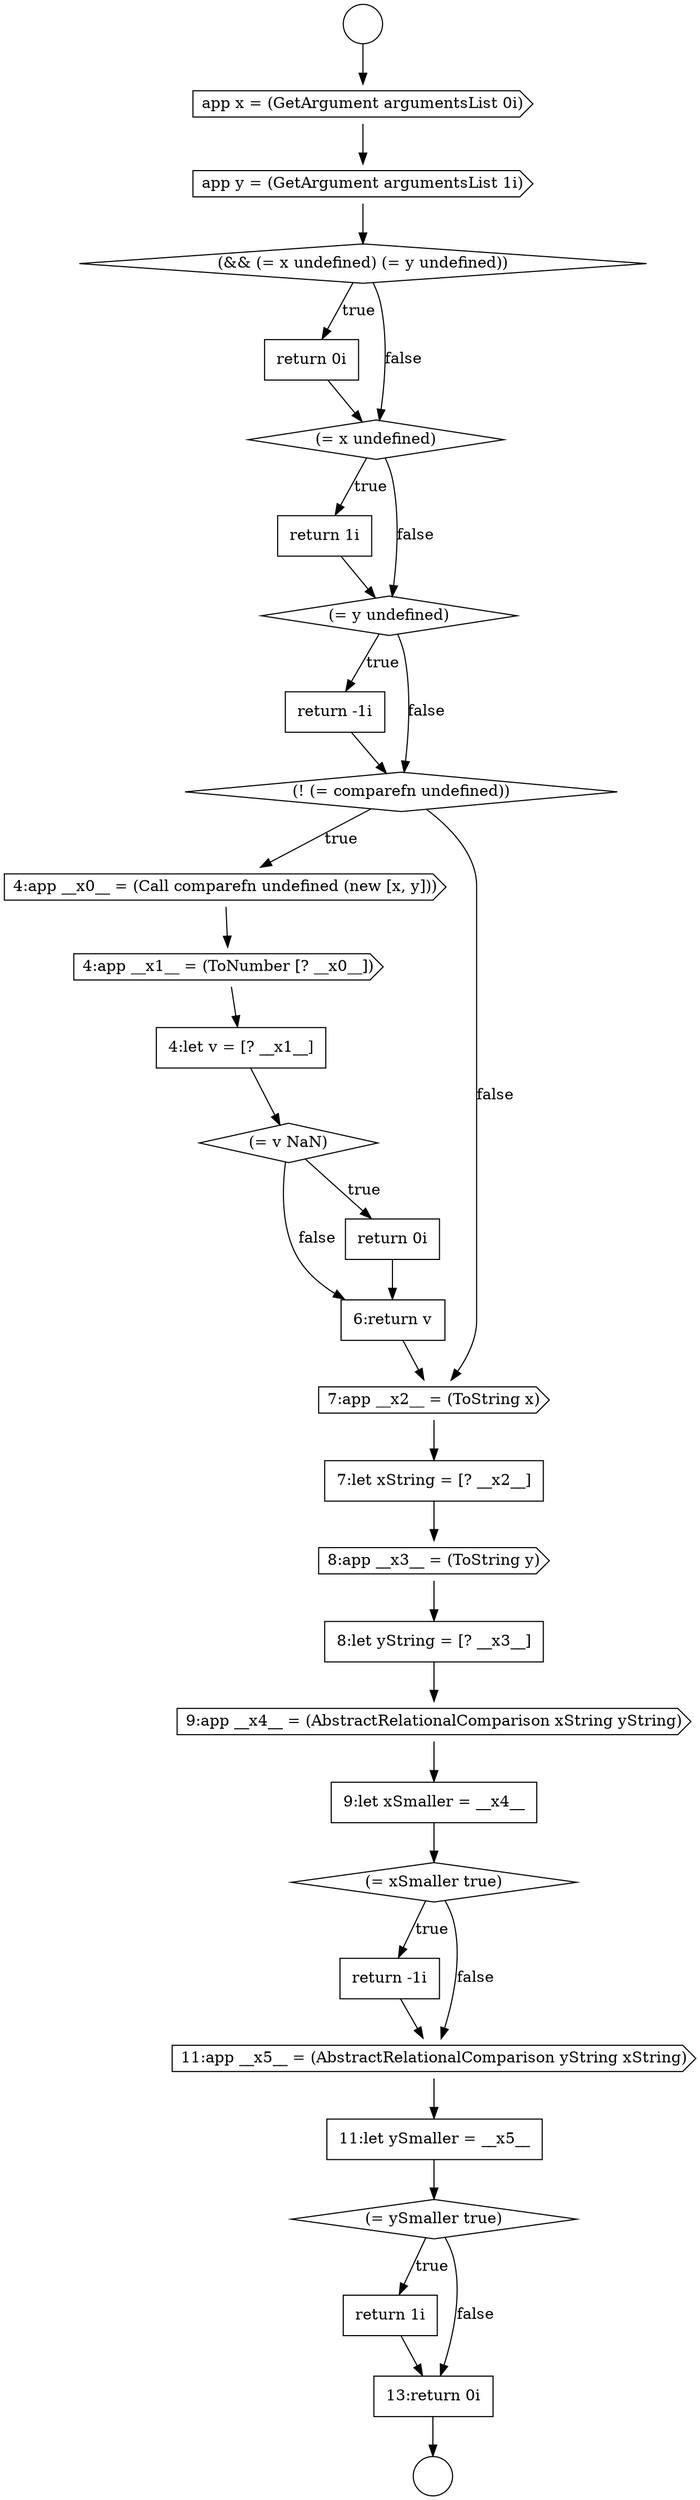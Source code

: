 digraph {
  node16156 [shape=cds, label=<<font color="black">4:app __x0__ = (Call comparefn undefined (new [x, y]))</font>> color="black" fillcolor="white" style=filled]
  node16146 [shape=circle label=" " color="black" fillcolor="white" style=filled]
  node16159 [shape=diamond, label=<<font color="black">(= v NaN)</font>> color="black" fillcolor="white" style=filled]
  node16163 [shape=none, margin=0, label=<<font color="black">
    <table border="0" cellborder="1" cellspacing="0" cellpadding="10">
      <tr><td align="left">7:let xString = [? __x2__]</td></tr>
    </table>
  </font>> color="black" fillcolor="white" style=filled]
  node16147 [shape=cds, label=<<font color="black">app x = (GetArgument argumentsList 0i)</font>> color="black" fillcolor="white" style=filled]
  node16169 [shape=none, margin=0, label=<<font color="black">
    <table border="0" cellborder="1" cellspacing="0" cellpadding="10">
      <tr><td align="left">return -1i</td></tr>
    </table>
  </font>> color="black" fillcolor="white" style=filled]
  node16152 [shape=none, margin=0, label=<<font color="black">
    <table border="0" cellborder="1" cellspacing="0" cellpadding="10">
      <tr><td align="left">return 1i</td></tr>
    </table>
  </font>> color="black" fillcolor="white" style=filled]
  node16154 [shape=none, margin=0, label=<<font color="black">
    <table border="0" cellborder="1" cellspacing="0" cellpadding="10">
      <tr><td align="left">return -1i</td></tr>
    </table>
  </font>> color="black" fillcolor="white" style=filled]
  node16162 [shape=cds, label=<<font color="black">7:app __x2__ = (ToString x)</font>> color="black" fillcolor="white" style=filled]
  node16170 [shape=cds, label=<<font color="black">11:app __x5__ = (AbstractRelationalComparison yString xString)</font>> color="black" fillcolor="white" style=filled]
  node16158 [shape=none, margin=0, label=<<font color="black">
    <table border="0" cellborder="1" cellspacing="0" cellpadding="10">
      <tr><td align="left">4:let v = [? __x1__]</td></tr>
    </table>
  </font>> color="black" fillcolor="white" style=filled]
  node16153 [shape=diamond, label=<<font color="black">(= y undefined)</font>> color="black" fillcolor="white" style=filled]
  node16161 [shape=none, margin=0, label=<<font color="black">
    <table border="0" cellborder="1" cellspacing="0" cellpadding="10">
      <tr><td align="left">6:return v</td></tr>
    </table>
  </font>> color="black" fillcolor="white" style=filled]
  node16149 [shape=diamond, label=<<font color="black">(&amp;&amp; (= x undefined) (= y undefined))</font>> color="black" fillcolor="white" style=filled]
  node16145 [shape=circle label=" " color="black" fillcolor="white" style=filled]
  node16150 [shape=none, margin=0, label=<<font color="black">
    <table border="0" cellborder="1" cellspacing="0" cellpadding="10">
      <tr><td align="left">return 0i</td></tr>
    </table>
  </font>> color="black" fillcolor="white" style=filled]
  node16164 [shape=cds, label=<<font color="black">8:app __x3__ = (ToString y)</font>> color="black" fillcolor="white" style=filled]
  node16151 [shape=diamond, label=<<font color="black">(= x undefined)</font>> color="black" fillcolor="white" style=filled]
  node16172 [shape=diamond, label=<<font color="black">(= ySmaller true)</font>> color="black" fillcolor="white" style=filled]
  node16155 [shape=diamond, label=<<font color="black">(! (= comparefn undefined))</font>> color="black" fillcolor="white" style=filled]
  node16173 [shape=none, margin=0, label=<<font color="black">
    <table border="0" cellborder="1" cellspacing="0" cellpadding="10">
      <tr><td align="left">return 1i</td></tr>
    </table>
  </font>> color="black" fillcolor="white" style=filled]
  node16168 [shape=diamond, label=<<font color="black">(= xSmaller true)</font>> color="black" fillcolor="white" style=filled]
  node16167 [shape=none, margin=0, label=<<font color="black">
    <table border="0" cellborder="1" cellspacing="0" cellpadding="10">
      <tr><td align="left">9:let xSmaller = __x4__</td></tr>
    </table>
  </font>> color="black" fillcolor="white" style=filled]
  node16174 [shape=none, margin=0, label=<<font color="black">
    <table border="0" cellborder="1" cellspacing="0" cellpadding="10">
      <tr><td align="left">13:return 0i</td></tr>
    </table>
  </font>> color="black" fillcolor="white" style=filled]
  node16148 [shape=cds, label=<<font color="black">app y = (GetArgument argumentsList 1i)</font>> color="black" fillcolor="white" style=filled]
  node16166 [shape=cds, label=<<font color="black">9:app __x4__ = (AbstractRelationalComparison xString yString)</font>> color="black" fillcolor="white" style=filled]
  node16165 [shape=none, margin=0, label=<<font color="black">
    <table border="0" cellborder="1" cellspacing="0" cellpadding="10">
      <tr><td align="left">8:let yString = [? __x3__]</td></tr>
    </table>
  </font>> color="black" fillcolor="white" style=filled]
  node16160 [shape=none, margin=0, label=<<font color="black">
    <table border="0" cellborder="1" cellspacing="0" cellpadding="10">
      <tr><td align="left">return 0i</td></tr>
    </table>
  </font>> color="black" fillcolor="white" style=filled]
  node16157 [shape=cds, label=<<font color="black">4:app __x1__ = (ToNumber [? __x0__])</font>> color="black" fillcolor="white" style=filled]
  node16171 [shape=none, margin=0, label=<<font color="black">
    <table border="0" cellborder="1" cellspacing="0" cellpadding="10">
      <tr><td align="left">11:let ySmaller = __x5__</td></tr>
    </table>
  </font>> color="black" fillcolor="white" style=filled]
  node16149 -> node16150 [label=<<font color="black">true</font>> color="black"]
  node16149 -> node16151 [label=<<font color="black">false</font>> color="black"]
  node16163 -> node16164 [ color="black"]
  node16169 -> node16170 [ color="black"]
  node16154 -> node16155 [ color="black"]
  node16173 -> node16174 [ color="black"]
  node16157 -> node16158 [ color="black"]
  node16155 -> node16156 [label=<<font color="black">true</font>> color="black"]
  node16155 -> node16162 [label=<<font color="black">false</font>> color="black"]
  node16174 -> node16146 [ color="black"]
  node16145 -> node16147 [ color="black"]
  node16150 -> node16151 [ color="black"]
  node16171 -> node16172 [ color="black"]
  node16158 -> node16159 [ color="black"]
  node16167 -> node16168 [ color="black"]
  node16147 -> node16148 [ color="black"]
  node16148 -> node16149 [ color="black"]
  node16159 -> node16160 [label=<<font color="black">true</font>> color="black"]
  node16159 -> node16161 [label=<<font color="black">false</font>> color="black"]
  node16152 -> node16153 [ color="black"]
  node16160 -> node16161 [ color="black"]
  node16164 -> node16165 [ color="black"]
  node16165 -> node16166 [ color="black"]
  node16172 -> node16173 [label=<<font color="black">true</font>> color="black"]
  node16172 -> node16174 [label=<<font color="black">false</font>> color="black"]
  node16156 -> node16157 [ color="black"]
  node16166 -> node16167 [ color="black"]
  node16170 -> node16171 [ color="black"]
  node16151 -> node16152 [label=<<font color="black">true</font>> color="black"]
  node16151 -> node16153 [label=<<font color="black">false</font>> color="black"]
  node16161 -> node16162 [ color="black"]
  node16168 -> node16169 [label=<<font color="black">true</font>> color="black"]
  node16168 -> node16170 [label=<<font color="black">false</font>> color="black"]
  node16153 -> node16154 [label=<<font color="black">true</font>> color="black"]
  node16153 -> node16155 [label=<<font color="black">false</font>> color="black"]
  node16162 -> node16163 [ color="black"]
}
